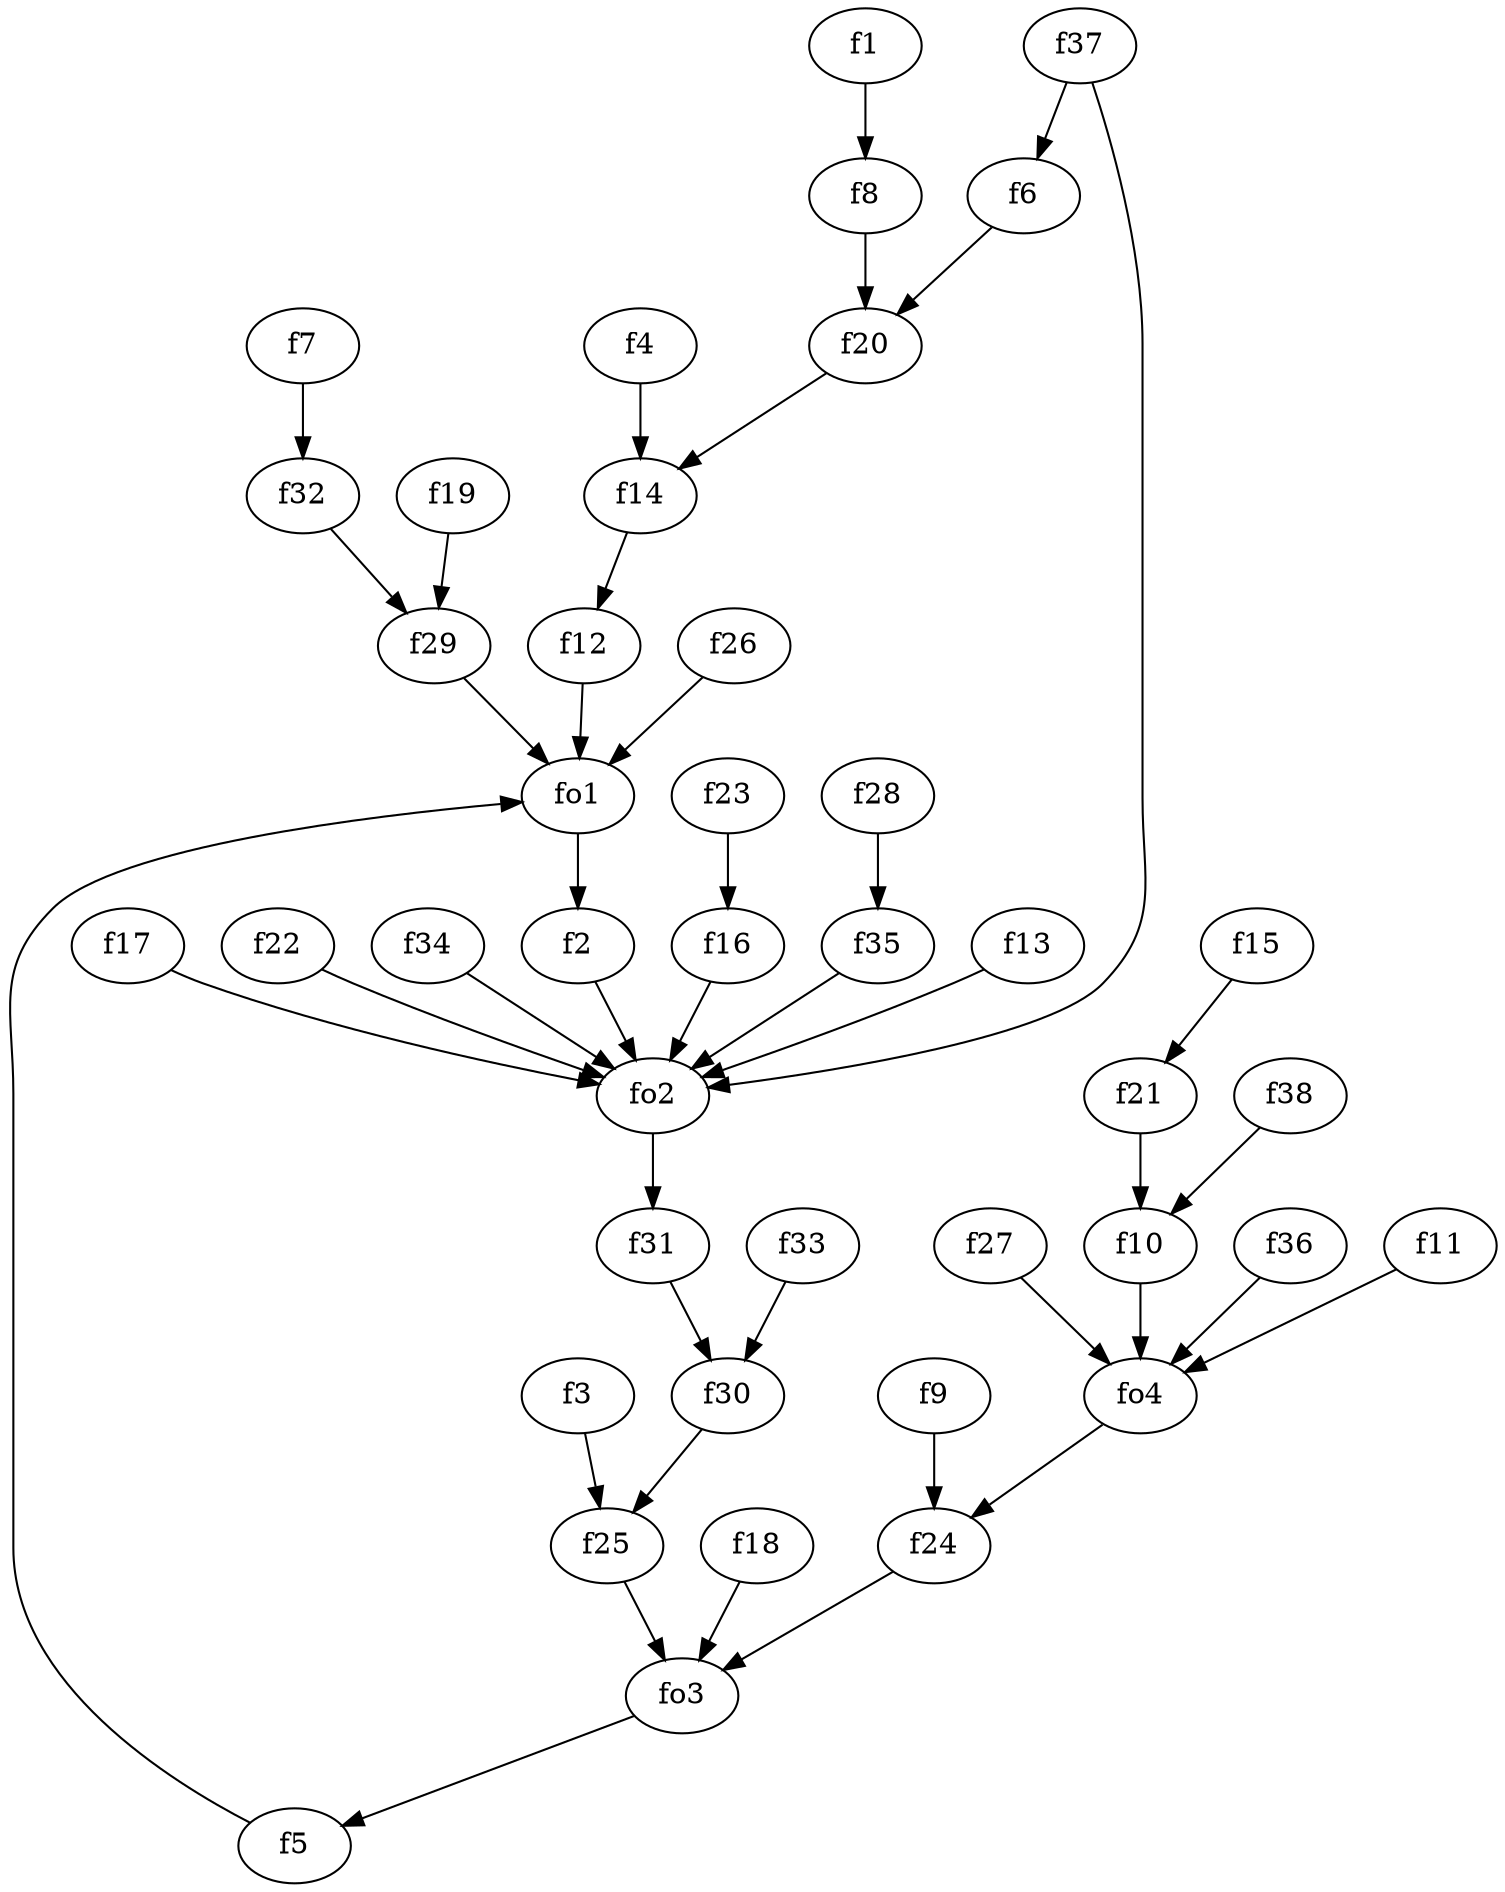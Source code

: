 strict digraph  {
f1;
f2;
f3;
f4;
f5;
f6;
f7;
f8;
f9;
f10;
f11;
f12;
f13;
f14;
f15;
f16;
f17;
f18;
f19;
f20;
f21;
f22;
f23;
f24;
f25;
f26;
f27;
f28;
f29;
f30;
f31;
f32;
f33;
f34;
f35;
f36;
f37;
f38;
fo1;
fo2;
fo3;
fo4;
f1 -> f8  [weight=2];
f2 -> fo2  [weight=2];
f3 -> f25  [weight=2];
f4 -> f14  [weight=2];
f5 -> fo1  [weight=2];
f6 -> f20  [weight=2];
f7 -> f32  [weight=2];
f8 -> f20  [weight=2];
f9 -> f24  [weight=2];
f10 -> fo4  [weight=2];
f11 -> fo4  [weight=2];
f12 -> fo1  [weight=2];
f13 -> fo2  [weight=2];
f14 -> f12  [weight=2];
f15 -> f21  [weight=2];
f16 -> fo2  [weight=2];
f17 -> fo2  [weight=2];
f18 -> fo3  [weight=2];
f19 -> f29  [weight=2];
f20 -> f14  [weight=2];
f21 -> f10  [weight=2];
f22 -> fo2  [weight=2];
f23 -> f16  [weight=2];
f24 -> fo3  [weight=2];
f25 -> fo3  [weight=2];
f26 -> fo1  [weight=2];
f27 -> fo4  [weight=2];
f28 -> f35  [weight=2];
f29 -> fo1  [weight=2];
f30 -> f25  [weight=2];
f31 -> f30  [weight=2];
f32 -> f29  [weight=2];
f33 -> f30  [weight=2];
f34 -> fo2  [weight=2];
f35 -> fo2  [weight=2];
f36 -> fo4  [weight=2];
f37 -> fo2  [weight=2];
f37 -> f6  [weight=2];
f38 -> f10  [weight=2];
fo1 -> f2  [weight=2];
fo2 -> f31  [weight=2];
fo3 -> f5  [weight=2];
fo4 -> f24  [weight=2];
}
